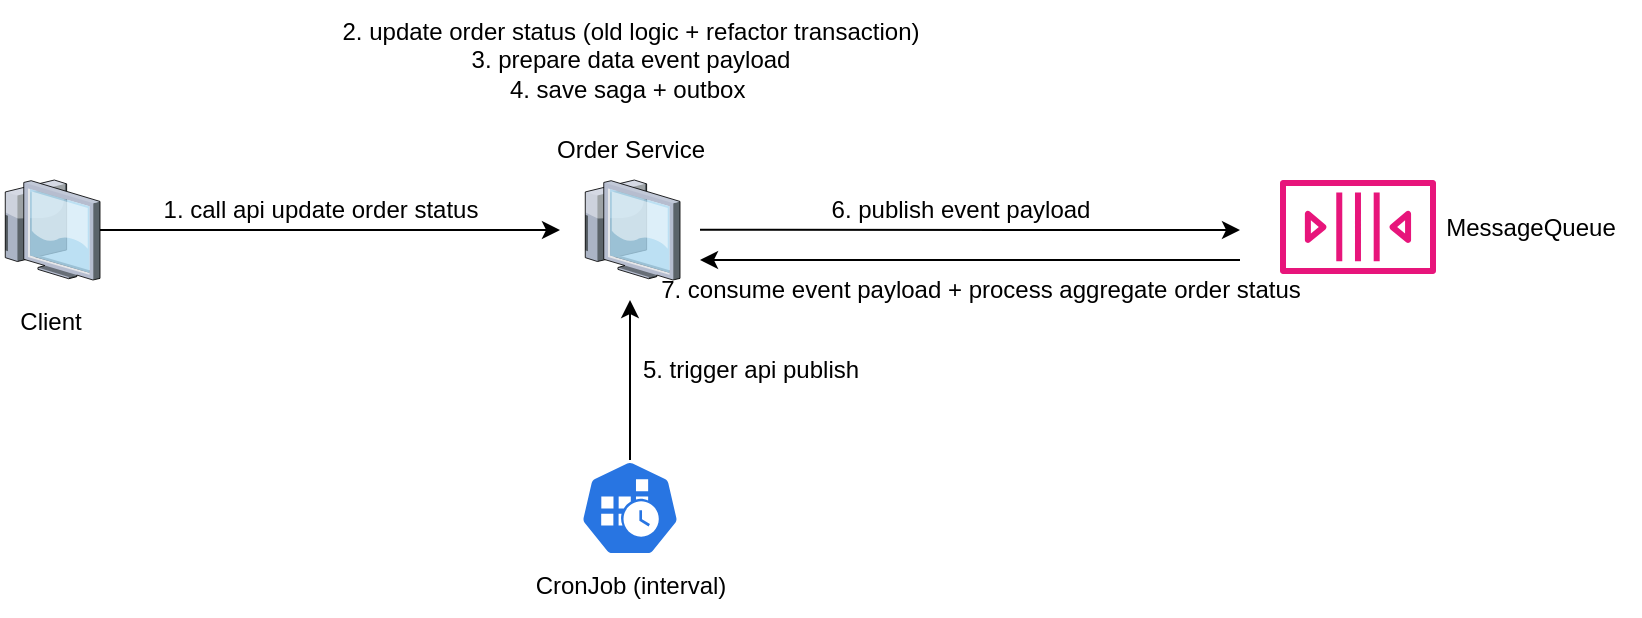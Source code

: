 <mxfile version="26.0.9">
  <diagram name="Page-1" id="aOw4H9urlCronISh_hng">
    <mxGraphModel dx="743" dy="472" grid="1" gridSize="10" guides="1" tooltips="1" connect="1" arrows="1" fold="1" page="1" pageScale="1" pageWidth="850" pageHeight="1100" background="none" math="0" shadow="0">
      <root>
        <mxCell id="0" />
        <mxCell id="1" parent="0" />
        <mxCell id="Z6zjtGq67yhSxpQZ302D-2" style="edgeStyle=orthogonalEdgeStyle;rounded=0;orthogonalLoop=1;jettySize=auto;html=1;" edge="1" parent="1" source="MuPUMAWdGLEorcMx6kFS-1">
          <mxGeometry relative="1" as="geometry">
            <mxPoint x="360" y="155" as="targetPoint" />
          </mxGeometry>
        </mxCell>
        <mxCell id="MuPUMAWdGLEorcMx6kFS-1" value="" style="verticalLabelPosition=bottom;sketch=0;aspect=fixed;html=1;verticalAlign=top;strokeColor=none;align=center;outlineConnect=0;shape=mxgraph.citrix.thin_client;" parent="1" vertex="1">
          <mxGeometry x="80" y="130" width="50" height="50" as="geometry" />
        </mxCell>
        <mxCell id="Z6zjtGq67yhSxpQZ302D-6" style="edgeStyle=orthogonalEdgeStyle;rounded=0;orthogonalLoop=1;jettySize=auto;html=1;" edge="1" parent="1">
          <mxGeometry relative="1" as="geometry">
            <mxPoint x="700" y="155" as="targetPoint" />
            <mxPoint x="430" y="154.86" as="sourcePoint" />
            <Array as="points">
              <mxPoint x="440" y="154.86" />
              <mxPoint x="440" y="154.86" />
            </Array>
          </mxGeometry>
        </mxCell>
        <mxCell id="Z6zjtGq67yhSxpQZ302D-1" value="" style="verticalLabelPosition=bottom;sketch=0;aspect=fixed;html=1;verticalAlign=top;strokeColor=none;align=center;outlineConnect=0;shape=mxgraph.citrix.thin_client;" vertex="1" parent="1">
          <mxGeometry x="370" y="130" width="50" height="50" as="geometry" />
        </mxCell>
        <mxCell id="Z6zjtGq67yhSxpQZ302D-3" value="1. call api update order status" style="text;html=1;align=center;verticalAlign=middle;resizable=0;points=[];autosize=1;strokeColor=none;fillColor=none;" vertex="1" parent="1">
          <mxGeometry x="150" y="130" width="180" height="30" as="geometry" />
        </mxCell>
        <mxCell id="Z6zjtGq67yhSxpQZ302D-4" value="2. update order status (old logic + refactor transaction)&lt;div&gt;3. prepare data event payload&lt;/div&gt;&lt;div&gt;4. save saga + outbox&amp;nbsp;&lt;/div&gt;" style="text;html=1;align=center;verticalAlign=middle;resizable=0;points=[];autosize=1;strokeColor=none;fillColor=none;" vertex="1" parent="1">
          <mxGeometry x="240" y="40" width="310" height="60" as="geometry" />
        </mxCell>
        <mxCell id="Z6zjtGq67yhSxpQZ302D-14" style="edgeStyle=orthogonalEdgeStyle;rounded=0;orthogonalLoop=1;jettySize=auto;html=1;" edge="1" parent="1">
          <mxGeometry relative="1" as="geometry">
            <mxPoint x="430" y="170" as="targetPoint" />
            <mxPoint x="700" y="170" as="sourcePoint" />
          </mxGeometry>
        </mxCell>
        <mxCell id="Z6zjtGq67yhSxpQZ302D-7" value="" style="sketch=0;outlineConnect=0;fontColor=#232F3E;gradientColor=none;fillColor=#E7157B;strokeColor=none;dashed=0;verticalLabelPosition=bottom;verticalAlign=top;align=center;html=1;fontSize=12;fontStyle=0;aspect=fixed;pointerEvents=1;shape=mxgraph.aws4.queue;" vertex="1" parent="1">
          <mxGeometry x="720" y="130" width="78" height="47" as="geometry" />
        </mxCell>
        <mxCell id="Z6zjtGq67yhSxpQZ302D-9" style="edgeStyle=orthogonalEdgeStyle;rounded=0;orthogonalLoop=1;jettySize=auto;html=1;" edge="1" parent="1" source="Z6zjtGq67yhSxpQZ302D-8">
          <mxGeometry relative="1" as="geometry">
            <mxPoint x="395" y="190" as="targetPoint" />
          </mxGeometry>
        </mxCell>
        <mxCell id="Z6zjtGq67yhSxpQZ302D-8" value="" style="aspect=fixed;sketch=0;html=1;dashed=0;whitespace=wrap;verticalLabelPosition=bottom;verticalAlign=top;fillColor=#2875E2;strokeColor=#ffffff;points=[[0.005,0.63,0],[0.1,0.2,0],[0.9,0.2,0],[0.5,0,0],[0.995,0.63,0],[0.72,0.99,0],[0.5,1,0],[0.28,0.99,0]];shape=mxgraph.kubernetes.icon2;prIcon=cronjob" vertex="1" parent="1">
          <mxGeometry x="370" y="270" width="50" height="48" as="geometry" />
        </mxCell>
        <mxCell id="Z6zjtGq67yhSxpQZ302D-10" value="5. trigger api publish" style="text;html=1;align=center;verticalAlign=middle;resizable=0;points=[];autosize=1;strokeColor=none;fillColor=none;" vertex="1" parent="1">
          <mxGeometry x="390" y="210" width="130" height="30" as="geometry" />
        </mxCell>
        <mxCell id="Z6zjtGq67yhSxpQZ302D-11" value="6. publish event payload" style="text;html=1;align=center;verticalAlign=middle;resizable=0;points=[];autosize=1;strokeColor=none;fillColor=none;" vertex="1" parent="1">
          <mxGeometry x="485" y="130" width="150" height="30" as="geometry" />
        </mxCell>
        <mxCell id="Z6zjtGq67yhSxpQZ302D-15" value="7. consume event payload + process aggregate order status" style="text;html=1;align=center;verticalAlign=middle;resizable=0;points=[];autosize=1;strokeColor=none;fillColor=none;" vertex="1" parent="1">
          <mxGeometry x="400" y="170" width="340" height="30" as="geometry" />
        </mxCell>
        <mxCell id="Z6zjtGq67yhSxpQZ302D-18" value="Client" style="text;html=1;align=center;verticalAlign=middle;resizable=0;points=[];autosize=1;strokeColor=none;fillColor=none;" vertex="1" parent="1">
          <mxGeometry x="80" y="186" width="50" height="30" as="geometry" />
        </mxCell>
        <mxCell id="Z6zjtGq67yhSxpQZ302D-19" value="MessageQueue" style="text;html=1;align=center;verticalAlign=middle;resizable=0;points=[];autosize=1;strokeColor=none;fillColor=none;" vertex="1" parent="1">
          <mxGeometry x="790" y="138.5" width="110" height="30" as="geometry" />
        </mxCell>
        <mxCell id="Z6zjtGq67yhSxpQZ302D-20" value="CronJob (interval)" style="text;html=1;align=center;verticalAlign=middle;resizable=0;points=[];autosize=1;strokeColor=none;fillColor=none;" vertex="1" parent="1">
          <mxGeometry x="335" y="318" width="120" height="30" as="geometry" />
        </mxCell>
        <mxCell id="Z6zjtGq67yhSxpQZ302D-21" value="Order Service" style="text;html=1;align=center;verticalAlign=middle;resizable=0;points=[];autosize=1;strokeColor=none;fillColor=none;" vertex="1" parent="1">
          <mxGeometry x="345" y="100" width="100" height="30" as="geometry" />
        </mxCell>
      </root>
    </mxGraphModel>
  </diagram>
</mxfile>
